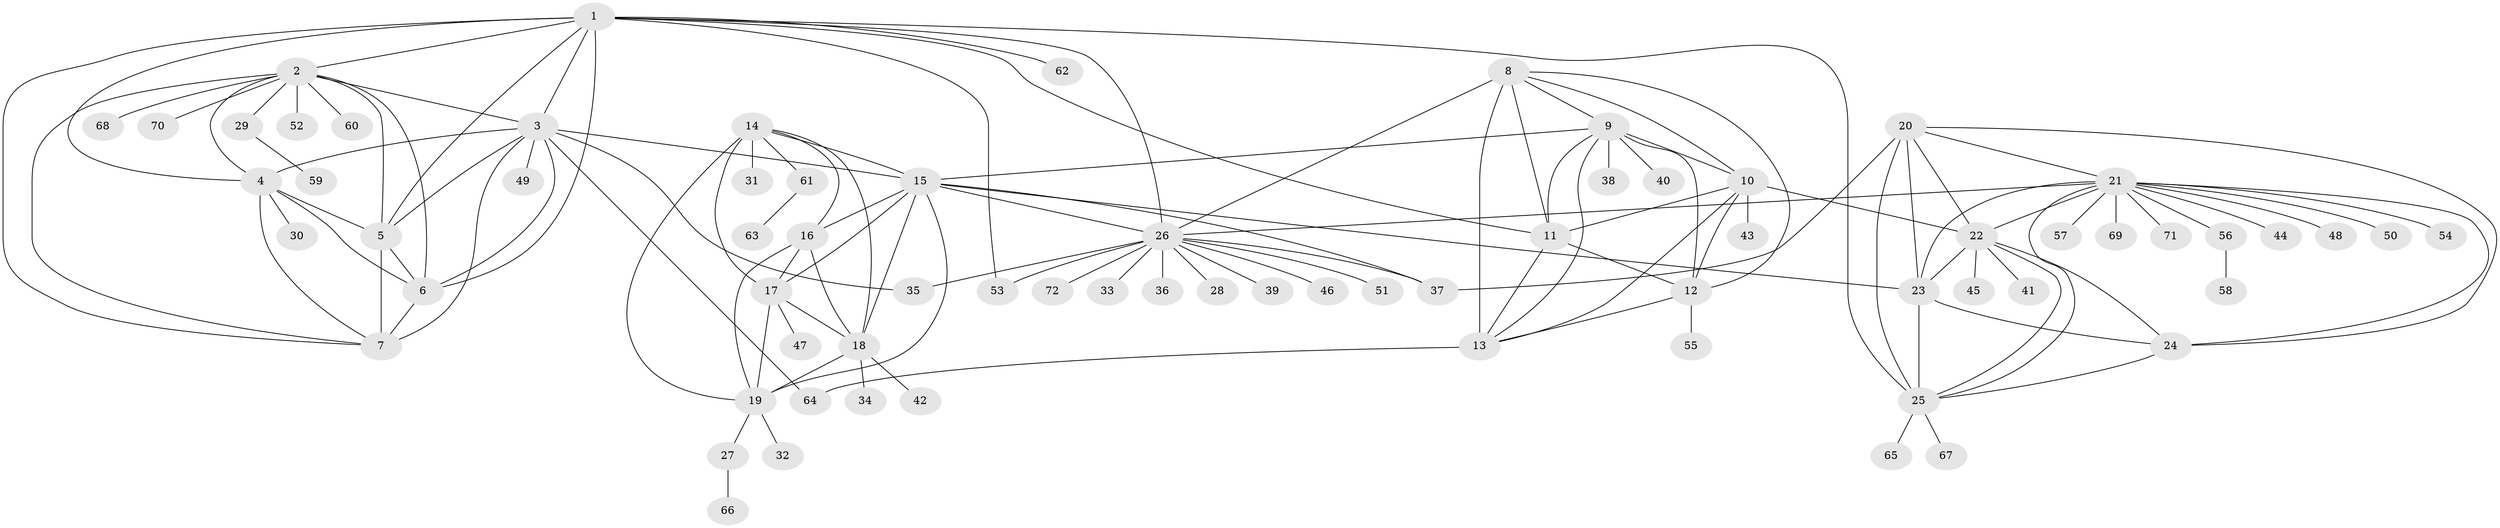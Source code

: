 // original degree distribution, {12: 0.03496503496503497, 11: 0.006993006993006993, 8: 0.03496503496503497, 6: 0.02097902097902098, 7: 0.04895104895104895, 9: 0.04195804195804196, 10: 0.03496503496503497, 15: 0.006993006993006993, 16: 0.006993006993006993, 13: 0.006993006993006993, 3: 0.027972027972027972, 1: 0.6293706293706294, 2: 0.0979020979020979}
// Generated by graph-tools (version 1.1) at 2025/37/03/09/25 02:37:35]
// undirected, 72 vertices, 127 edges
graph export_dot {
graph [start="1"]
  node [color=gray90,style=filled];
  1;
  2;
  3;
  4;
  5;
  6;
  7;
  8;
  9;
  10;
  11;
  12;
  13;
  14;
  15;
  16;
  17;
  18;
  19;
  20;
  21;
  22;
  23;
  24;
  25;
  26;
  27;
  28;
  29;
  30;
  31;
  32;
  33;
  34;
  35;
  36;
  37;
  38;
  39;
  40;
  41;
  42;
  43;
  44;
  45;
  46;
  47;
  48;
  49;
  50;
  51;
  52;
  53;
  54;
  55;
  56;
  57;
  58;
  59;
  60;
  61;
  62;
  63;
  64;
  65;
  66;
  67;
  68;
  69;
  70;
  71;
  72;
  1 -- 2 [weight=1.0];
  1 -- 3 [weight=1.0];
  1 -- 4 [weight=1.0];
  1 -- 5 [weight=1.0];
  1 -- 6 [weight=1.0];
  1 -- 7 [weight=1.0];
  1 -- 11 [weight=1.0];
  1 -- 25 [weight=1.0];
  1 -- 26 [weight=1.0];
  1 -- 53 [weight=1.0];
  1 -- 62 [weight=1.0];
  2 -- 3 [weight=1.0];
  2 -- 4 [weight=1.0];
  2 -- 5 [weight=1.0];
  2 -- 6 [weight=1.0];
  2 -- 7 [weight=1.0];
  2 -- 29 [weight=1.0];
  2 -- 52 [weight=1.0];
  2 -- 60 [weight=1.0];
  2 -- 68 [weight=1.0];
  2 -- 70 [weight=1.0];
  3 -- 4 [weight=1.0];
  3 -- 5 [weight=1.0];
  3 -- 6 [weight=1.0];
  3 -- 7 [weight=1.0];
  3 -- 15 [weight=1.0];
  3 -- 35 [weight=1.0];
  3 -- 49 [weight=1.0];
  3 -- 64 [weight=1.0];
  4 -- 5 [weight=1.0];
  4 -- 6 [weight=1.0];
  4 -- 7 [weight=1.0];
  4 -- 30 [weight=1.0];
  5 -- 6 [weight=1.0];
  5 -- 7 [weight=3.0];
  6 -- 7 [weight=1.0];
  8 -- 9 [weight=2.0];
  8 -- 10 [weight=2.0];
  8 -- 11 [weight=2.0];
  8 -- 12 [weight=2.0];
  8 -- 13 [weight=4.0];
  8 -- 26 [weight=1.0];
  9 -- 10 [weight=1.0];
  9 -- 11 [weight=1.0];
  9 -- 12 [weight=1.0];
  9 -- 13 [weight=1.0];
  9 -- 15 [weight=1.0];
  9 -- 38 [weight=1.0];
  9 -- 40 [weight=3.0];
  10 -- 11 [weight=1.0];
  10 -- 12 [weight=1.0];
  10 -- 13 [weight=1.0];
  10 -- 22 [weight=1.0];
  10 -- 43 [weight=1.0];
  11 -- 12 [weight=1.0];
  11 -- 13 [weight=1.0];
  12 -- 13 [weight=1.0];
  12 -- 55 [weight=5.0];
  13 -- 64 [weight=1.0];
  14 -- 15 [weight=2.0];
  14 -- 16 [weight=1.0];
  14 -- 17 [weight=1.0];
  14 -- 18 [weight=1.0];
  14 -- 19 [weight=1.0];
  14 -- 31 [weight=7.0];
  14 -- 61 [weight=1.0];
  15 -- 16 [weight=3.0];
  15 -- 17 [weight=2.0];
  15 -- 18 [weight=2.0];
  15 -- 19 [weight=2.0];
  15 -- 23 [weight=1.0];
  15 -- 26 [weight=1.0];
  15 -- 37 [weight=1.0];
  16 -- 17 [weight=1.0];
  16 -- 18 [weight=1.0];
  16 -- 19 [weight=1.0];
  17 -- 18 [weight=1.0];
  17 -- 19 [weight=1.0];
  17 -- 47 [weight=1.0];
  18 -- 19 [weight=1.0];
  18 -- 34 [weight=1.0];
  18 -- 42 [weight=1.0];
  19 -- 27 [weight=1.0];
  19 -- 32 [weight=1.0];
  20 -- 21 [weight=1.0];
  20 -- 22 [weight=1.0];
  20 -- 23 [weight=2.0];
  20 -- 24 [weight=1.0];
  20 -- 25 [weight=1.0];
  20 -- 37 [weight=3.0];
  21 -- 22 [weight=1.0];
  21 -- 23 [weight=2.0];
  21 -- 24 [weight=1.0];
  21 -- 25 [weight=1.0];
  21 -- 26 [weight=1.0];
  21 -- 44 [weight=1.0];
  21 -- 48 [weight=1.0];
  21 -- 50 [weight=1.0];
  21 -- 54 [weight=1.0];
  21 -- 56 [weight=1.0];
  21 -- 57 [weight=1.0];
  21 -- 69 [weight=1.0];
  21 -- 71 [weight=1.0];
  22 -- 23 [weight=2.0];
  22 -- 24 [weight=1.0];
  22 -- 25 [weight=1.0];
  22 -- 41 [weight=1.0];
  22 -- 45 [weight=1.0];
  23 -- 24 [weight=2.0];
  23 -- 25 [weight=2.0];
  24 -- 25 [weight=1.0];
  25 -- 65 [weight=1.0];
  25 -- 67 [weight=1.0];
  26 -- 28 [weight=3.0];
  26 -- 33 [weight=1.0];
  26 -- 35 [weight=5.0];
  26 -- 36 [weight=1.0];
  26 -- 37 [weight=1.0];
  26 -- 39 [weight=3.0];
  26 -- 46 [weight=1.0];
  26 -- 51 [weight=1.0];
  26 -- 53 [weight=1.0];
  26 -- 72 [weight=1.0];
  27 -- 66 [weight=1.0];
  29 -- 59 [weight=1.0];
  56 -- 58 [weight=1.0];
  61 -- 63 [weight=1.0];
}
